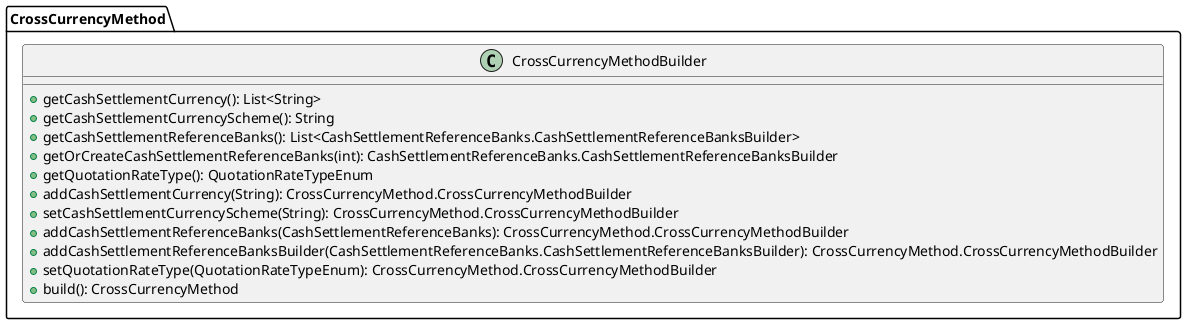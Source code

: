 @startuml

    class CrossCurrencyMethod.CrossCurrencyMethodBuilder [[CrossCurrencyMethod.CrossCurrencyMethodBuilder.html]] {
        +getCashSettlementCurrency(): List<String>
        +getCashSettlementCurrencyScheme(): String
        +getCashSettlementReferenceBanks(): List<CashSettlementReferenceBanks.CashSettlementReferenceBanksBuilder>
        +getOrCreateCashSettlementReferenceBanks(int): CashSettlementReferenceBanks.CashSettlementReferenceBanksBuilder
        +getQuotationRateType(): QuotationRateTypeEnum
        +addCashSettlementCurrency(String): CrossCurrencyMethod.CrossCurrencyMethodBuilder
        +setCashSettlementCurrencyScheme(String): CrossCurrencyMethod.CrossCurrencyMethodBuilder
        +addCashSettlementReferenceBanks(CashSettlementReferenceBanks): CrossCurrencyMethod.CrossCurrencyMethodBuilder
        +addCashSettlementReferenceBanksBuilder(CashSettlementReferenceBanks.CashSettlementReferenceBanksBuilder): CrossCurrencyMethod.CrossCurrencyMethodBuilder
        +setQuotationRateType(QuotationRateTypeEnum): CrossCurrencyMethod.CrossCurrencyMethodBuilder
        +build(): CrossCurrencyMethod
    }

@enduml
